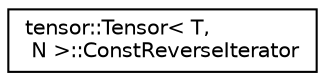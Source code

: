 digraph "Graphical Class Hierarchy"
{
  edge [fontname="Helvetica",fontsize="10",labelfontname="Helvetica",labelfontsize="10"];
  node [fontname="Helvetica",fontsize="10",shape=record];
  rankdir="LR";
  Node1 [label="tensor::Tensor\< T,\l N \>::ConstReverseIterator",height=0.2,width=0.4,color="black", fillcolor="white", style="filled",URL="$classtensor_1_1Tensor_1_1ConstReverseIterator.html"];
}
